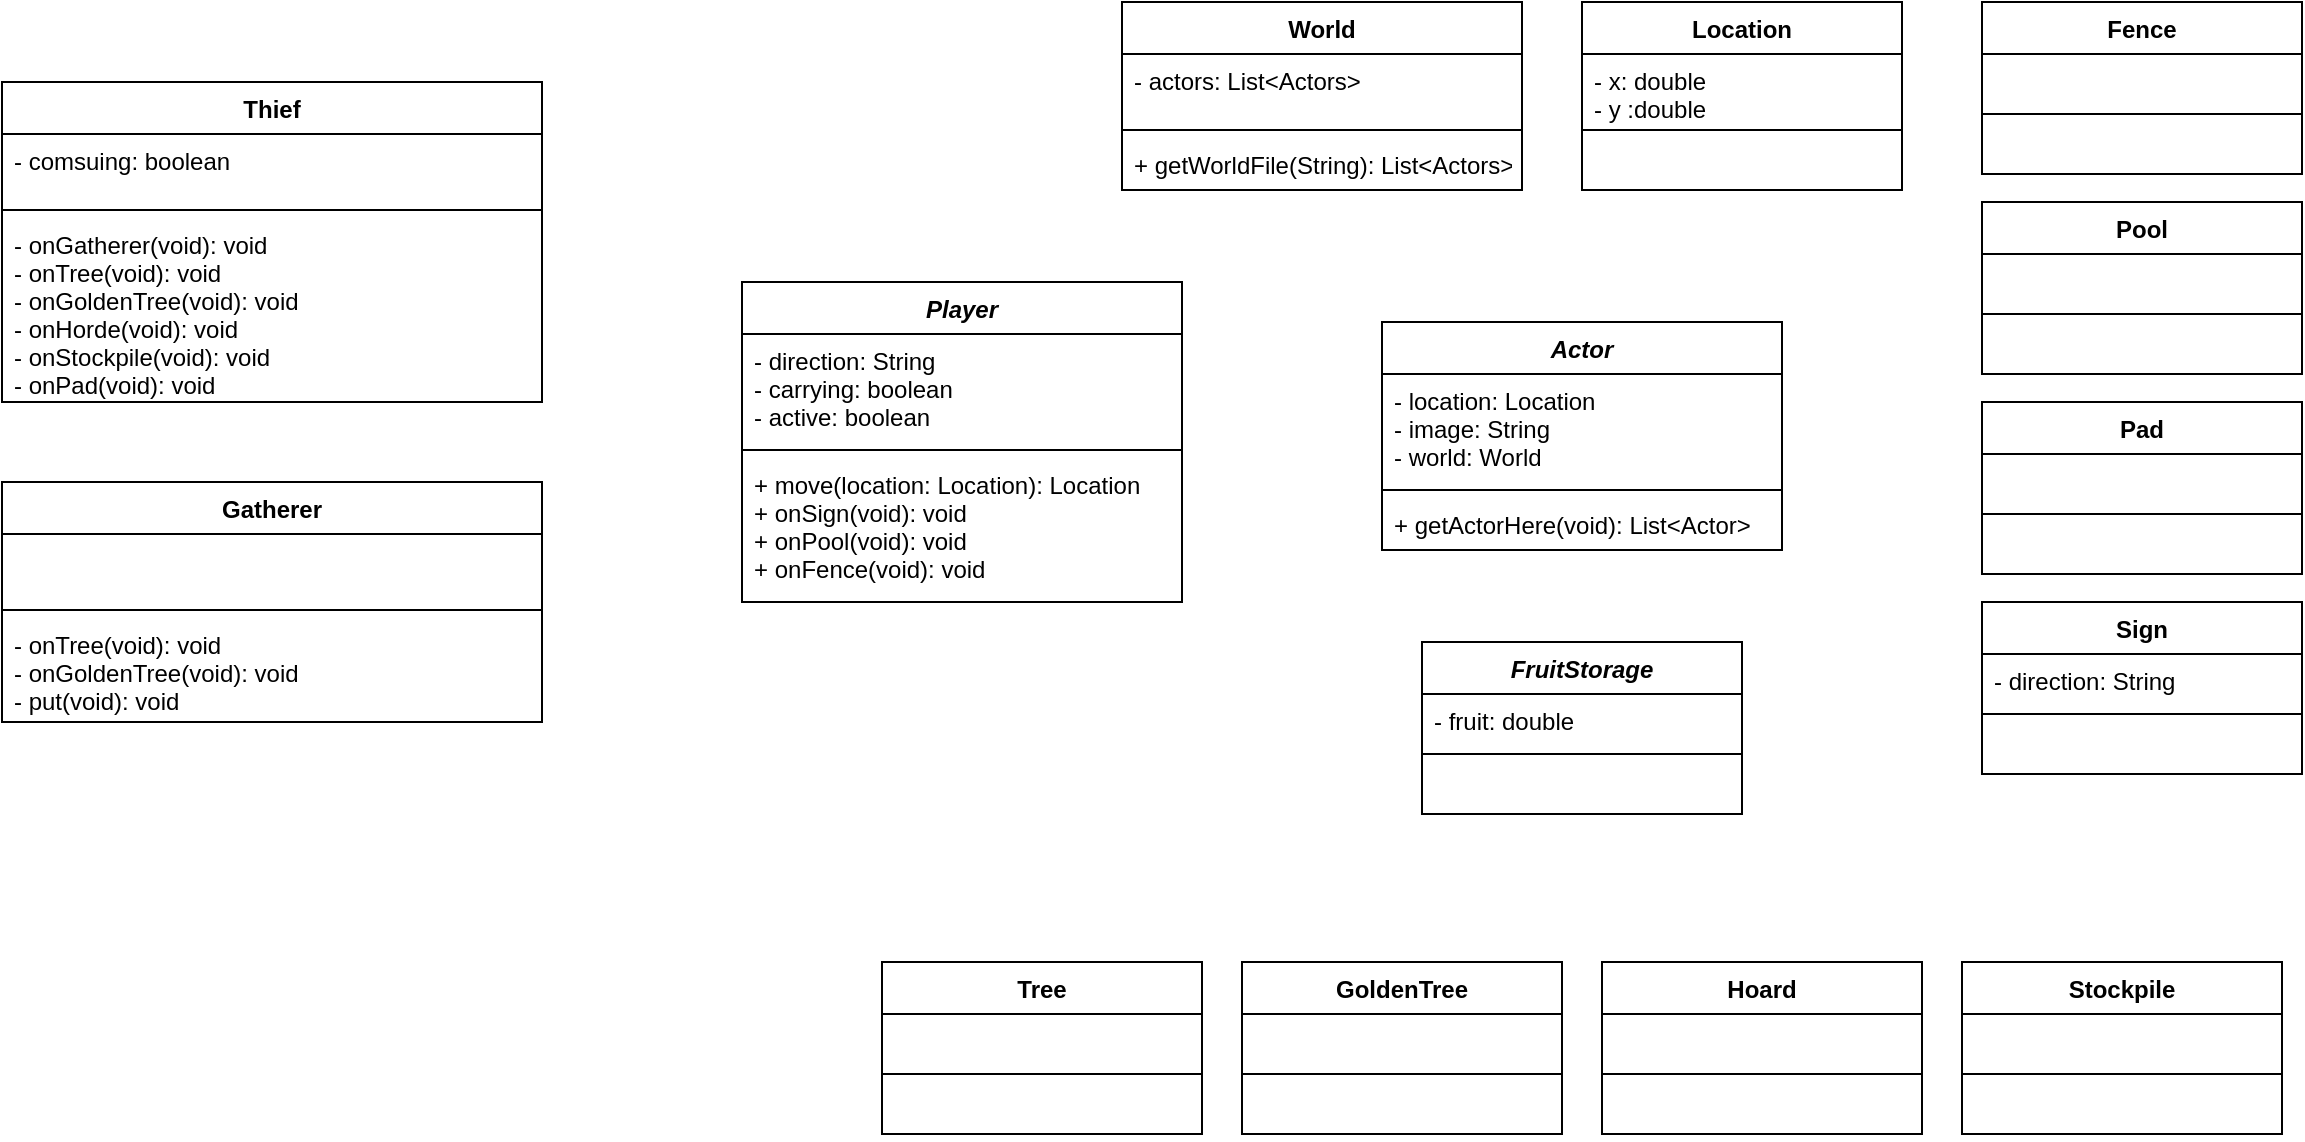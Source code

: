 <mxfile version="13.7.7" type="github">
  <diagram id="8bXLAqBgpqBfF3MkcfT9" name="Page-1">
    <mxGraphModel dx="2212" dy="635" grid="1" gridSize="10" guides="1" tooltips="1" connect="1" arrows="1" fold="1" page="1" pageScale="1" pageWidth="827" pageHeight="1169" math="0" shadow="0">
      <root>
        <mxCell id="0" />
        <mxCell id="1" parent="0" />
        <mxCell id="AUTX05rUSj2o7FPqUN2a-1" value="Actor" style="swimlane;fontStyle=3;align=center;verticalAlign=top;childLayout=stackLayout;horizontal=1;startSize=26;horizontalStack=0;resizeParent=1;resizeParentMax=0;resizeLast=0;collapsible=1;marginBottom=0;" parent="1" vertex="1">
          <mxGeometry x="340" y="170" width="200" height="114" as="geometry" />
        </mxCell>
        <mxCell id="AUTX05rUSj2o7FPqUN2a-2" value="- location: Location&#xa;- image: String&#xa;- world: World" style="text;strokeColor=none;fillColor=none;align=left;verticalAlign=top;spacingLeft=4;spacingRight=4;overflow=hidden;rotatable=0;points=[[0,0.5],[1,0.5]];portConstraint=eastwest;" parent="AUTX05rUSj2o7FPqUN2a-1" vertex="1">
          <mxGeometry y="26" width="200" height="54" as="geometry" />
        </mxCell>
        <mxCell id="AUTX05rUSj2o7FPqUN2a-3" value="" style="line;strokeWidth=1;fillColor=none;align=left;verticalAlign=middle;spacingTop=-1;spacingLeft=3;spacingRight=3;rotatable=0;labelPosition=right;points=[];portConstraint=eastwest;" parent="AUTX05rUSj2o7FPqUN2a-1" vertex="1">
          <mxGeometry y="80" width="200" height="8" as="geometry" />
        </mxCell>
        <mxCell id="AUTX05rUSj2o7FPqUN2a-4" value="+ getActorHere(void): List&lt;Actor&gt; " style="text;strokeColor=none;fillColor=none;align=left;verticalAlign=top;spacingLeft=4;spacingRight=4;overflow=hidden;rotatable=0;points=[[0,0.5],[1,0.5]];portConstraint=eastwest;" parent="AUTX05rUSj2o7FPqUN2a-1" vertex="1">
          <mxGeometry y="88" width="200" height="26" as="geometry" />
        </mxCell>
        <mxCell id="_KqUHUQxYsWN_y9WbBXg-17" value="Fence" style="swimlane;fontStyle=1;align=center;verticalAlign=top;childLayout=stackLayout;horizontal=1;startSize=26;horizontalStack=0;resizeParent=1;resizeParentMax=0;resizeLast=0;collapsible=1;marginBottom=0;" vertex="1" parent="1">
          <mxGeometry x="640" y="10" width="160" height="86" as="geometry" />
        </mxCell>
        <mxCell id="_KqUHUQxYsWN_y9WbBXg-18" value=" " style="text;strokeColor=none;fillColor=none;align=left;verticalAlign=top;spacingLeft=4;spacingRight=4;overflow=hidden;rotatable=0;points=[[0,0.5],[1,0.5]];portConstraint=eastwest;" vertex="1" parent="_KqUHUQxYsWN_y9WbBXg-17">
          <mxGeometry y="26" width="160" height="26" as="geometry" />
        </mxCell>
        <mxCell id="_KqUHUQxYsWN_y9WbBXg-19" value="" style="line;strokeWidth=1;fillColor=none;align=left;verticalAlign=middle;spacingTop=-1;spacingLeft=3;spacingRight=3;rotatable=0;labelPosition=right;points=[];portConstraint=eastwest;" vertex="1" parent="_KqUHUQxYsWN_y9WbBXg-17">
          <mxGeometry y="52" width="160" height="8" as="geometry" />
        </mxCell>
        <mxCell id="_KqUHUQxYsWN_y9WbBXg-20" value=" " style="text;strokeColor=none;fillColor=none;align=left;verticalAlign=top;spacingLeft=4;spacingRight=4;overflow=hidden;rotatable=0;points=[[0,0.5],[1,0.5]];portConstraint=eastwest;" vertex="1" parent="_KqUHUQxYsWN_y9WbBXg-17">
          <mxGeometry y="60" width="160" height="26" as="geometry" />
        </mxCell>
        <mxCell id="_KqUHUQxYsWN_y9WbBXg-21" value="Pool" style="swimlane;fontStyle=1;align=center;verticalAlign=top;childLayout=stackLayout;horizontal=1;startSize=26;horizontalStack=0;resizeParent=1;resizeParentMax=0;resizeLast=0;collapsible=1;marginBottom=0;" vertex="1" parent="1">
          <mxGeometry x="640" y="110" width="160" height="86" as="geometry" />
        </mxCell>
        <mxCell id="_KqUHUQxYsWN_y9WbBXg-22" value=" " style="text;strokeColor=none;fillColor=none;align=left;verticalAlign=top;spacingLeft=4;spacingRight=4;overflow=hidden;rotatable=0;points=[[0,0.5],[1,0.5]];portConstraint=eastwest;" vertex="1" parent="_KqUHUQxYsWN_y9WbBXg-21">
          <mxGeometry y="26" width="160" height="26" as="geometry" />
        </mxCell>
        <mxCell id="_KqUHUQxYsWN_y9WbBXg-23" value="" style="line;strokeWidth=1;fillColor=none;align=left;verticalAlign=middle;spacingTop=-1;spacingLeft=3;spacingRight=3;rotatable=0;labelPosition=right;points=[];portConstraint=eastwest;" vertex="1" parent="_KqUHUQxYsWN_y9WbBXg-21">
          <mxGeometry y="52" width="160" height="8" as="geometry" />
        </mxCell>
        <mxCell id="_KqUHUQxYsWN_y9WbBXg-24" value=" " style="text;strokeColor=none;fillColor=none;align=left;verticalAlign=top;spacingLeft=4;spacingRight=4;overflow=hidden;rotatable=0;points=[[0,0.5],[1,0.5]];portConstraint=eastwest;" vertex="1" parent="_KqUHUQxYsWN_y9WbBXg-21">
          <mxGeometry y="60" width="160" height="26" as="geometry" />
        </mxCell>
        <mxCell id="_KqUHUQxYsWN_y9WbBXg-25" value="Pad" style="swimlane;fontStyle=1;align=center;verticalAlign=top;childLayout=stackLayout;horizontal=1;startSize=26;horizontalStack=0;resizeParent=1;resizeParentMax=0;resizeLast=0;collapsible=1;marginBottom=0;" vertex="1" parent="1">
          <mxGeometry x="640" y="210" width="160" height="86" as="geometry" />
        </mxCell>
        <mxCell id="_KqUHUQxYsWN_y9WbBXg-26" value=" " style="text;strokeColor=none;fillColor=none;align=left;verticalAlign=top;spacingLeft=4;spacingRight=4;overflow=hidden;rotatable=0;points=[[0,0.5],[1,0.5]];portConstraint=eastwest;" vertex="1" parent="_KqUHUQxYsWN_y9WbBXg-25">
          <mxGeometry y="26" width="160" height="26" as="geometry" />
        </mxCell>
        <mxCell id="_KqUHUQxYsWN_y9WbBXg-27" value="" style="line;strokeWidth=1;fillColor=none;align=left;verticalAlign=middle;spacingTop=-1;spacingLeft=3;spacingRight=3;rotatable=0;labelPosition=right;points=[];portConstraint=eastwest;" vertex="1" parent="_KqUHUQxYsWN_y9WbBXg-25">
          <mxGeometry y="52" width="160" height="8" as="geometry" />
        </mxCell>
        <mxCell id="_KqUHUQxYsWN_y9WbBXg-28" value=" " style="text;strokeColor=none;fillColor=none;align=left;verticalAlign=top;spacingLeft=4;spacingRight=4;overflow=hidden;rotatable=0;points=[[0,0.5],[1,0.5]];portConstraint=eastwest;" vertex="1" parent="_KqUHUQxYsWN_y9WbBXg-25">
          <mxGeometry y="60" width="160" height="26" as="geometry" />
        </mxCell>
        <mxCell id="_KqUHUQxYsWN_y9WbBXg-9" value="Hoard" style="swimlane;fontStyle=1;align=center;verticalAlign=top;childLayout=stackLayout;horizontal=1;startSize=26;horizontalStack=0;resizeParent=1;resizeParentMax=0;resizeLast=0;collapsible=1;marginBottom=0;" vertex="1" parent="1">
          <mxGeometry x="450" y="490" width="160" height="86" as="geometry" />
        </mxCell>
        <mxCell id="_KqUHUQxYsWN_y9WbBXg-10" value=" " style="text;strokeColor=none;fillColor=none;align=left;verticalAlign=top;spacingLeft=4;spacingRight=4;overflow=hidden;rotatable=0;points=[[0,0.5],[1,0.5]];portConstraint=eastwest;" vertex="1" parent="_KqUHUQxYsWN_y9WbBXg-9">
          <mxGeometry y="26" width="160" height="26" as="geometry" />
        </mxCell>
        <mxCell id="_KqUHUQxYsWN_y9WbBXg-11" value="" style="line;strokeWidth=1;fillColor=none;align=left;verticalAlign=middle;spacingTop=-1;spacingLeft=3;spacingRight=3;rotatable=0;labelPosition=right;points=[];portConstraint=eastwest;" vertex="1" parent="_KqUHUQxYsWN_y9WbBXg-9">
          <mxGeometry y="52" width="160" height="8" as="geometry" />
        </mxCell>
        <mxCell id="_KqUHUQxYsWN_y9WbBXg-12" value=" " style="text;strokeColor=none;fillColor=none;align=left;verticalAlign=top;spacingLeft=4;spacingRight=4;overflow=hidden;rotatable=0;points=[[0,0.5],[1,0.5]];portConstraint=eastwest;" vertex="1" parent="_KqUHUQxYsWN_y9WbBXg-9">
          <mxGeometry y="60" width="160" height="26" as="geometry" />
        </mxCell>
        <mxCell id="_KqUHUQxYsWN_y9WbBXg-5" value="GoldenTree" style="swimlane;fontStyle=1;align=center;verticalAlign=top;childLayout=stackLayout;horizontal=1;startSize=26;horizontalStack=0;resizeParent=1;resizeParentMax=0;resizeLast=0;collapsible=1;marginBottom=0;" vertex="1" parent="1">
          <mxGeometry x="270" y="490" width="160" height="86" as="geometry" />
        </mxCell>
        <mxCell id="_KqUHUQxYsWN_y9WbBXg-6" value=" " style="text;strokeColor=none;fillColor=none;align=left;verticalAlign=top;spacingLeft=4;spacingRight=4;overflow=hidden;rotatable=0;points=[[0,0.5],[1,0.5]];portConstraint=eastwest;" vertex="1" parent="_KqUHUQxYsWN_y9WbBXg-5">
          <mxGeometry y="26" width="160" height="26" as="geometry" />
        </mxCell>
        <mxCell id="_KqUHUQxYsWN_y9WbBXg-7" value="" style="line;strokeWidth=1;fillColor=none;align=left;verticalAlign=middle;spacingTop=-1;spacingLeft=3;spacingRight=3;rotatable=0;labelPosition=right;points=[];portConstraint=eastwest;" vertex="1" parent="_KqUHUQxYsWN_y9WbBXg-5">
          <mxGeometry y="52" width="160" height="8" as="geometry" />
        </mxCell>
        <mxCell id="_KqUHUQxYsWN_y9WbBXg-8" value=" " style="text;strokeColor=none;fillColor=none;align=left;verticalAlign=top;spacingLeft=4;spacingRight=4;overflow=hidden;rotatable=0;points=[[0,0.5],[1,0.5]];portConstraint=eastwest;" vertex="1" parent="_KqUHUQxYsWN_y9WbBXg-5">
          <mxGeometry y="60" width="160" height="26" as="geometry" />
        </mxCell>
        <mxCell id="_KqUHUQxYsWN_y9WbBXg-1" value="Tree" style="swimlane;fontStyle=1;align=center;verticalAlign=top;childLayout=stackLayout;horizontal=1;startSize=26;horizontalStack=0;resizeParent=1;resizeParentMax=0;resizeLast=0;collapsible=1;marginBottom=0;" vertex="1" parent="1">
          <mxGeometry x="90" y="490" width="160" height="86" as="geometry" />
        </mxCell>
        <mxCell id="_KqUHUQxYsWN_y9WbBXg-2" value=" " style="text;strokeColor=none;fillColor=none;align=left;verticalAlign=top;spacingLeft=4;spacingRight=4;overflow=hidden;rotatable=0;points=[[0,0.5],[1,0.5]];portConstraint=eastwest;" vertex="1" parent="_KqUHUQxYsWN_y9WbBXg-1">
          <mxGeometry y="26" width="160" height="26" as="geometry" />
        </mxCell>
        <mxCell id="_KqUHUQxYsWN_y9WbBXg-3" value="" style="line;strokeWidth=1;fillColor=none;align=left;verticalAlign=middle;spacingTop=-1;spacingLeft=3;spacingRight=3;rotatable=0;labelPosition=right;points=[];portConstraint=eastwest;" vertex="1" parent="_KqUHUQxYsWN_y9WbBXg-1">
          <mxGeometry y="52" width="160" height="8" as="geometry" />
        </mxCell>
        <mxCell id="_KqUHUQxYsWN_y9WbBXg-4" value=" " style="text;strokeColor=none;fillColor=none;align=left;verticalAlign=top;spacingLeft=4;spacingRight=4;overflow=hidden;rotatable=0;points=[[0,0.5],[1,0.5]];portConstraint=eastwest;" vertex="1" parent="_KqUHUQxYsWN_y9WbBXg-1">
          <mxGeometry y="60" width="160" height="26" as="geometry" />
        </mxCell>
        <mxCell id="_KqUHUQxYsWN_y9WbBXg-13" value="Stockpile" style="swimlane;fontStyle=1;align=center;verticalAlign=top;childLayout=stackLayout;horizontal=1;startSize=26;horizontalStack=0;resizeParent=1;resizeParentMax=0;resizeLast=0;collapsible=1;marginBottom=0;" vertex="1" parent="1">
          <mxGeometry x="630" y="490" width="160" height="86" as="geometry" />
        </mxCell>
        <mxCell id="_KqUHUQxYsWN_y9WbBXg-14" value=" " style="text;strokeColor=none;fillColor=none;align=left;verticalAlign=top;spacingLeft=4;spacingRight=4;overflow=hidden;rotatable=0;points=[[0,0.5],[1,0.5]];portConstraint=eastwest;" vertex="1" parent="_KqUHUQxYsWN_y9WbBXg-13">
          <mxGeometry y="26" width="160" height="26" as="geometry" />
        </mxCell>
        <mxCell id="_KqUHUQxYsWN_y9WbBXg-15" value="" style="line;strokeWidth=1;fillColor=none;align=left;verticalAlign=middle;spacingTop=-1;spacingLeft=3;spacingRight=3;rotatable=0;labelPosition=right;points=[];portConstraint=eastwest;" vertex="1" parent="_KqUHUQxYsWN_y9WbBXg-13">
          <mxGeometry y="52" width="160" height="8" as="geometry" />
        </mxCell>
        <mxCell id="_KqUHUQxYsWN_y9WbBXg-16" value=" " style="text;strokeColor=none;fillColor=none;align=left;verticalAlign=top;spacingLeft=4;spacingRight=4;overflow=hidden;rotatable=0;points=[[0,0.5],[1,0.5]];portConstraint=eastwest;" vertex="1" parent="_KqUHUQxYsWN_y9WbBXg-13">
          <mxGeometry y="60" width="160" height="26" as="geometry" />
        </mxCell>
        <mxCell id="_KqUHUQxYsWN_y9WbBXg-29" value="Sign" style="swimlane;fontStyle=1;align=center;verticalAlign=top;childLayout=stackLayout;horizontal=1;startSize=26;horizontalStack=0;resizeParent=1;resizeParentMax=0;resizeLast=0;collapsible=1;marginBottom=0;" vertex="1" parent="1">
          <mxGeometry x="640" y="310" width="160" height="86" as="geometry" />
        </mxCell>
        <mxCell id="_KqUHUQxYsWN_y9WbBXg-30" value="- direction: String" style="text;strokeColor=none;fillColor=none;align=left;verticalAlign=top;spacingLeft=4;spacingRight=4;overflow=hidden;rotatable=0;points=[[0,0.5],[1,0.5]];portConstraint=eastwest;" vertex="1" parent="_KqUHUQxYsWN_y9WbBXg-29">
          <mxGeometry y="26" width="160" height="26" as="geometry" />
        </mxCell>
        <mxCell id="_KqUHUQxYsWN_y9WbBXg-31" value="" style="line;strokeWidth=1;fillColor=none;align=left;verticalAlign=middle;spacingTop=-1;spacingLeft=3;spacingRight=3;rotatable=0;labelPosition=right;points=[];portConstraint=eastwest;" vertex="1" parent="_KqUHUQxYsWN_y9WbBXg-29">
          <mxGeometry y="52" width="160" height="8" as="geometry" />
        </mxCell>
        <mxCell id="_KqUHUQxYsWN_y9WbBXg-32" value=" " style="text;strokeColor=none;fillColor=none;align=left;verticalAlign=top;spacingLeft=4;spacingRight=4;overflow=hidden;rotatable=0;points=[[0,0.5],[1,0.5]];portConstraint=eastwest;" vertex="1" parent="_KqUHUQxYsWN_y9WbBXg-29">
          <mxGeometry y="60" width="160" height="26" as="geometry" />
        </mxCell>
        <mxCell id="_KqUHUQxYsWN_y9WbBXg-33" value="FruitStorage" style="swimlane;fontStyle=3;align=center;verticalAlign=top;childLayout=stackLayout;horizontal=1;startSize=26;horizontalStack=0;resizeParent=1;resizeParentMax=0;resizeLast=0;collapsible=1;marginBottom=0;" vertex="1" parent="1">
          <mxGeometry x="360" y="330" width="160" height="86" as="geometry" />
        </mxCell>
        <mxCell id="_KqUHUQxYsWN_y9WbBXg-34" value="- fruit: double" style="text;strokeColor=none;fillColor=none;align=left;verticalAlign=top;spacingLeft=4;spacingRight=4;overflow=hidden;rotatable=0;points=[[0,0.5],[1,0.5]];portConstraint=eastwest;" vertex="1" parent="_KqUHUQxYsWN_y9WbBXg-33">
          <mxGeometry y="26" width="160" height="26" as="geometry" />
        </mxCell>
        <mxCell id="_KqUHUQxYsWN_y9WbBXg-35" value="" style="line;strokeWidth=1;fillColor=none;align=left;verticalAlign=middle;spacingTop=-1;spacingLeft=3;spacingRight=3;rotatable=0;labelPosition=right;points=[];portConstraint=eastwest;" vertex="1" parent="_KqUHUQxYsWN_y9WbBXg-33">
          <mxGeometry y="52" width="160" height="8" as="geometry" />
        </mxCell>
        <mxCell id="_KqUHUQxYsWN_y9WbBXg-36" value=" " style="text;strokeColor=none;fillColor=none;align=left;verticalAlign=top;spacingLeft=4;spacingRight=4;overflow=hidden;rotatable=0;points=[[0,0.5],[1,0.5]];portConstraint=eastwest;" vertex="1" parent="_KqUHUQxYsWN_y9WbBXg-33">
          <mxGeometry y="60" width="160" height="26" as="geometry" />
        </mxCell>
        <mxCell id="_KqUHUQxYsWN_y9WbBXg-37" value="Player" style="swimlane;fontStyle=3;align=center;verticalAlign=top;childLayout=stackLayout;horizontal=1;startSize=26;horizontalStack=0;resizeParent=1;resizeParentMax=0;resizeLast=0;collapsible=1;marginBottom=0;" vertex="1" parent="1">
          <mxGeometry x="20" y="150" width="220" height="160" as="geometry" />
        </mxCell>
        <mxCell id="_KqUHUQxYsWN_y9WbBXg-38" value="- direction: String&#xa;- carrying: boolean&#xa;- active: boolean" style="text;strokeColor=none;fillColor=none;align=left;verticalAlign=top;spacingLeft=4;spacingRight=4;overflow=hidden;rotatable=0;points=[[0,0.5],[1,0.5]];portConstraint=eastwest;" vertex="1" parent="_KqUHUQxYsWN_y9WbBXg-37">
          <mxGeometry y="26" width="220" height="54" as="geometry" />
        </mxCell>
        <mxCell id="_KqUHUQxYsWN_y9WbBXg-39" value="" style="line;strokeWidth=1;fillColor=none;align=left;verticalAlign=middle;spacingTop=-1;spacingLeft=3;spacingRight=3;rotatable=0;labelPosition=right;points=[];portConstraint=eastwest;" vertex="1" parent="_KqUHUQxYsWN_y9WbBXg-37">
          <mxGeometry y="80" width="220" height="8" as="geometry" />
        </mxCell>
        <mxCell id="_KqUHUQxYsWN_y9WbBXg-40" value="+ move(location: Location): Location&#xa;+ onSign(void): void&#xa;+ onPool(void): void&#xa;+ onFence(void): void" style="text;strokeColor=none;fillColor=none;align=left;verticalAlign=top;spacingLeft=4;spacingRight=4;overflow=hidden;rotatable=0;points=[[0,0.5],[1,0.5]];portConstraint=eastwest;" vertex="1" parent="_KqUHUQxYsWN_y9WbBXg-37">
          <mxGeometry y="88" width="220" height="72" as="geometry" />
        </mxCell>
        <mxCell id="_KqUHUQxYsWN_y9WbBXg-41" value="Thief" style="swimlane;fontStyle=1;align=center;verticalAlign=top;childLayout=stackLayout;horizontal=1;startSize=26;horizontalStack=0;resizeParent=1;resizeParentMax=0;resizeLast=0;collapsible=1;marginBottom=0;" vertex="1" parent="1">
          <mxGeometry x="-350" y="50" width="270" height="160" as="geometry" />
        </mxCell>
        <mxCell id="_KqUHUQxYsWN_y9WbBXg-42" value="- comsuing: boolean" style="text;strokeColor=none;fillColor=none;align=left;verticalAlign=top;spacingLeft=4;spacingRight=4;overflow=hidden;rotatable=0;points=[[0,0.5],[1,0.5]];portConstraint=eastwest;" vertex="1" parent="_KqUHUQxYsWN_y9WbBXg-41">
          <mxGeometry y="26" width="270" height="34" as="geometry" />
        </mxCell>
        <mxCell id="_KqUHUQxYsWN_y9WbBXg-43" value="" style="line;strokeWidth=1;fillColor=none;align=left;verticalAlign=middle;spacingTop=-1;spacingLeft=3;spacingRight=3;rotatable=0;labelPosition=right;points=[];portConstraint=eastwest;" vertex="1" parent="_KqUHUQxYsWN_y9WbBXg-41">
          <mxGeometry y="60" width="270" height="8" as="geometry" />
        </mxCell>
        <mxCell id="_KqUHUQxYsWN_y9WbBXg-44" value="- onGatherer(void): void&#xa;- onTree(void): void&#xa;- onGoldenTree(void): void&#xa;- onHorde(void): void&#xa;- onStockpile(void): void&#xa;- onPad(void): void  " style="text;strokeColor=none;fillColor=none;align=left;verticalAlign=top;spacingLeft=4;spacingRight=4;overflow=hidden;rotatable=0;points=[[0,0.5],[1,0.5]];portConstraint=eastwest;" vertex="1" parent="_KqUHUQxYsWN_y9WbBXg-41">
          <mxGeometry y="68" width="270" height="92" as="geometry" />
        </mxCell>
        <mxCell id="_KqUHUQxYsWN_y9WbBXg-45" value="Gatherer" style="swimlane;fontStyle=1;align=center;verticalAlign=top;childLayout=stackLayout;horizontal=1;startSize=26;horizontalStack=0;resizeParent=1;resizeParentMax=0;resizeLast=0;collapsible=1;marginBottom=0;" vertex="1" parent="1">
          <mxGeometry x="-350" y="250" width="270" height="120" as="geometry" />
        </mxCell>
        <mxCell id="_KqUHUQxYsWN_y9WbBXg-46" value=" " style="text;strokeColor=none;fillColor=none;align=left;verticalAlign=top;spacingLeft=4;spacingRight=4;overflow=hidden;rotatable=0;points=[[0,0.5],[1,0.5]];portConstraint=eastwest;" vertex="1" parent="_KqUHUQxYsWN_y9WbBXg-45">
          <mxGeometry y="26" width="270" height="34" as="geometry" />
        </mxCell>
        <mxCell id="_KqUHUQxYsWN_y9WbBXg-47" value="" style="line;strokeWidth=1;fillColor=none;align=left;verticalAlign=middle;spacingTop=-1;spacingLeft=3;spacingRight=3;rotatable=0;labelPosition=right;points=[];portConstraint=eastwest;" vertex="1" parent="_KqUHUQxYsWN_y9WbBXg-45">
          <mxGeometry y="60" width="270" height="8" as="geometry" />
        </mxCell>
        <mxCell id="_KqUHUQxYsWN_y9WbBXg-48" value="- onTree(void): void&#xa;- onGoldenTree(void): void&#xa;- put(void): void" style="text;strokeColor=none;fillColor=none;align=left;verticalAlign=top;spacingLeft=4;spacingRight=4;overflow=hidden;rotatable=0;points=[[0,0.5],[1,0.5]];portConstraint=eastwest;" vertex="1" parent="_KqUHUQxYsWN_y9WbBXg-45">
          <mxGeometry y="68" width="270" height="52" as="geometry" />
        </mxCell>
        <mxCell id="_KqUHUQxYsWN_y9WbBXg-49" value="Location" style="swimlane;fontStyle=1;align=center;verticalAlign=top;childLayout=stackLayout;horizontal=1;startSize=26;horizontalStack=0;resizeParent=1;resizeParentMax=0;resizeLast=0;collapsible=1;marginBottom=0;" vertex="1" parent="1">
          <mxGeometry x="440" y="10" width="160" height="94" as="geometry" />
        </mxCell>
        <mxCell id="_KqUHUQxYsWN_y9WbBXg-50" value="- x: double&#xa;- y :double" style="text;strokeColor=none;fillColor=none;align=left;verticalAlign=top;spacingLeft=4;spacingRight=4;overflow=hidden;rotatable=0;points=[[0,0.5],[1,0.5]];portConstraint=eastwest;" vertex="1" parent="_KqUHUQxYsWN_y9WbBXg-49">
          <mxGeometry y="26" width="160" height="34" as="geometry" />
        </mxCell>
        <mxCell id="_KqUHUQxYsWN_y9WbBXg-51" value="" style="line;strokeWidth=1;fillColor=none;align=left;verticalAlign=middle;spacingTop=-1;spacingLeft=3;spacingRight=3;rotatable=0;labelPosition=right;points=[];portConstraint=eastwest;" vertex="1" parent="_KqUHUQxYsWN_y9WbBXg-49">
          <mxGeometry y="60" width="160" height="8" as="geometry" />
        </mxCell>
        <mxCell id="_KqUHUQxYsWN_y9WbBXg-52" value=" " style="text;strokeColor=none;fillColor=none;align=left;verticalAlign=top;spacingLeft=4;spacingRight=4;overflow=hidden;rotatable=0;points=[[0,0.5],[1,0.5]];portConstraint=eastwest;" vertex="1" parent="_KqUHUQxYsWN_y9WbBXg-49">
          <mxGeometry y="68" width="160" height="26" as="geometry" />
        </mxCell>
        <mxCell id="_KqUHUQxYsWN_y9WbBXg-53" value="World" style="swimlane;fontStyle=1;align=center;verticalAlign=top;childLayout=stackLayout;horizontal=1;startSize=26;horizontalStack=0;resizeParent=1;resizeParentMax=0;resizeLast=0;collapsible=1;marginBottom=0;" vertex="1" parent="1">
          <mxGeometry x="210" y="10" width="200" height="94" as="geometry" />
        </mxCell>
        <mxCell id="_KqUHUQxYsWN_y9WbBXg-54" value="- actors: List&lt;Actors&gt;" style="text;strokeColor=none;fillColor=none;align=left;verticalAlign=top;spacingLeft=4;spacingRight=4;overflow=hidden;rotatable=0;points=[[0,0.5],[1,0.5]];portConstraint=eastwest;" vertex="1" parent="_KqUHUQxYsWN_y9WbBXg-53">
          <mxGeometry y="26" width="200" height="34" as="geometry" />
        </mxCell>
        <mxCell id="_KqUHUQxYsWN_y9WbBXg-55" value="" style="line;strokeWidth=1;fillColor=none;align=left;verticalAlign=middle;spacingTop=-1;spacingLeft=3;spacingRight=3;rotatable=0;labelPosition=right;points=[];portConstraint=eastwest;" vertex="1" parent="_KqUHUQxYsWN_y9WbBXg-53">
          <mxGeometry y="60" width="200" height="8" as="geometry" />
        </mxCell>
        <mxCell id="_KqUHUQxYsWN_y9WbBXg-56" value="+ getWorldFile(String): List&lt;Actors&gt;" style="text;strokeColor=none;fillColor=none;align=left;verticalAlign=top;spacingLeft=4;spacingRight=4;overflow=hidden;rotatable=0;points=[[0,0.5],[1,0.5]];portConstraint=eastwest;" vertex="1" parent="_KqUHUQxYsWN_y9WbBXg-53">
          <mxGeometry y="68" width="200" height="26" as="geometry" />
        </mxCell>
      </root>
    </mxGraphModel>
  </diagram>
</mxfile>
